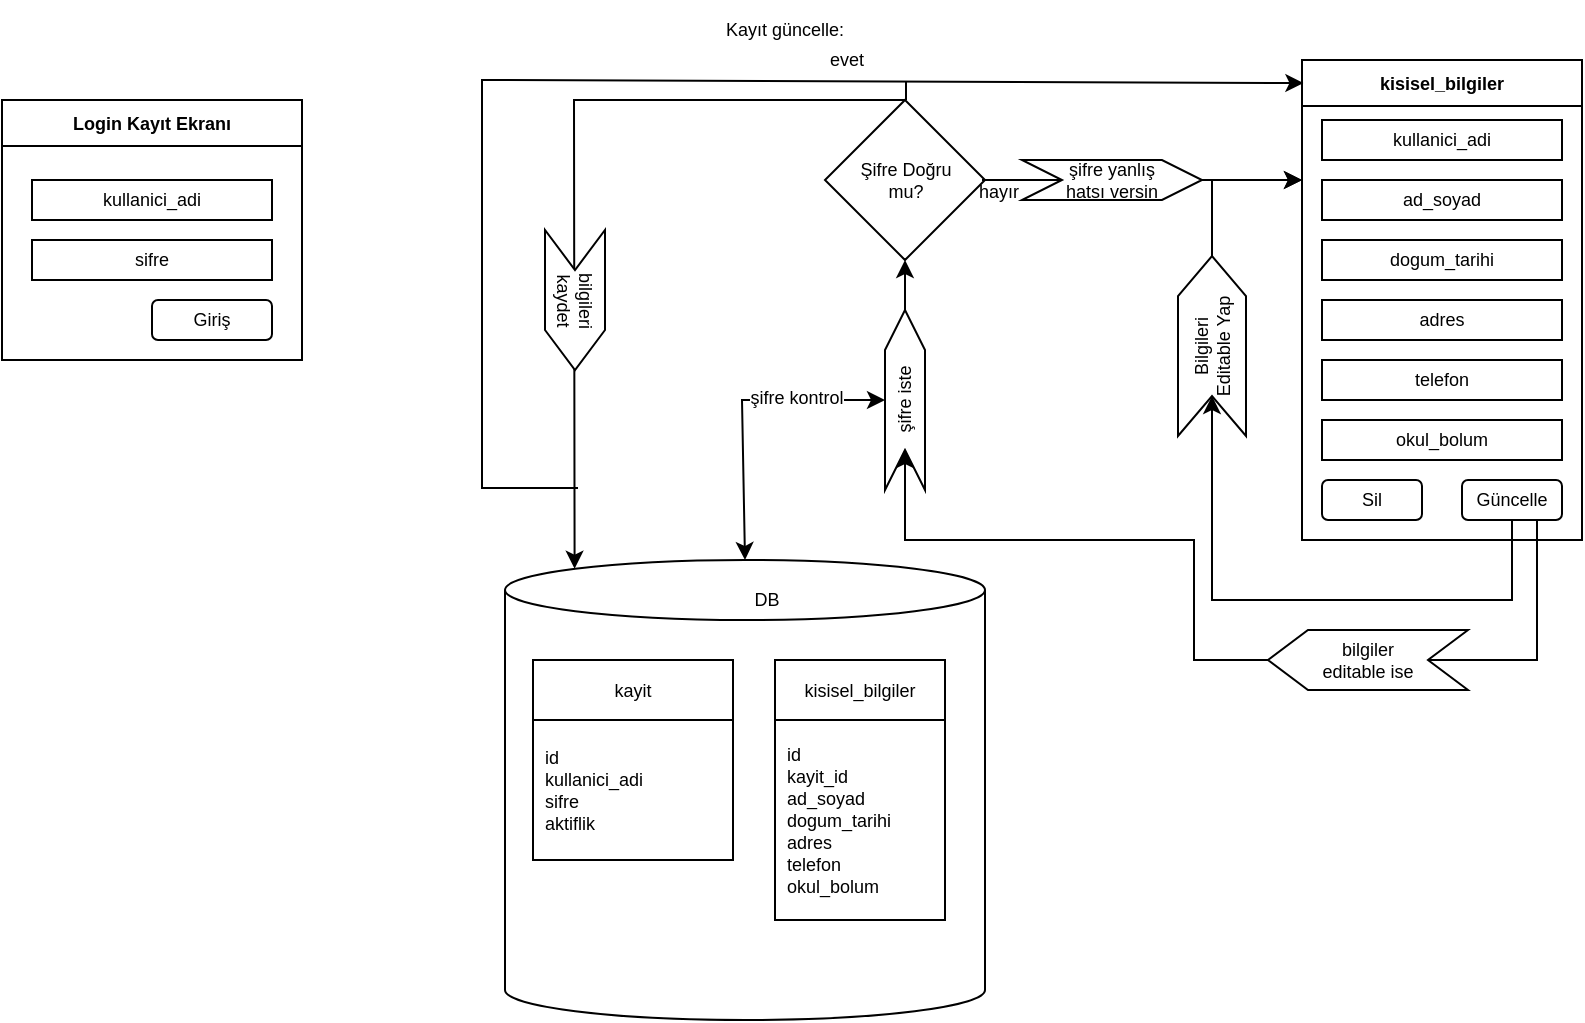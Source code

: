 <mxfile version="20.3.7" type="device"><diagram id="HKkrCmGYURDAKCjTh6zd" name="Page-1"><mxGraphModel dx="688" dy="346" grid="1" gridSize="10" guides="1" tooltips="1" connect="1" arrows="1" fold="1" page="1" pageScale="1" pageWidth="850" pageHeight="1100" math="0" shadow="0"><root><mxCell id="0"/><mxCell id="1" parent="0"/><mxCell id="K2vMObQOyReV38o3l-63-129" value="Login Kayıt Ekranı" style="swimlane;fontSize=9;" vertex="1" parent="1"><mxGeometry x="30" y="70" width="150" height="130" as="geometry"/></mxCell><mxCell id="K2vMObQOyReV38o3l-63-130" value="kullanici_adi" style="rounded=0;whiteSpace=wrap;html=1;fontSize=9;" vertex="1" parent="K2vMObQOyReV38o3l-63-129"><mxGeometry x="15" y="40" width="120" height="20" as="geometry"/></mxCell><mxCell id="K2vMObQOyReV38o3l-63-131" value="sifre" style="rounded=0;whiteSpace=wrap;html=1;fontSize=9;" vertex="1" parent="K2vMObQOyReV38o3l-63-129"><mxGeometry x="15" y="70" width="120" height="20" as="geometry"/></mxCell><mxCell id="K2vMObQOyReV38o3l-63-132" value="Giriş" style="rounded=1;whiteSpace=wrap;html=1;fontSize=9;" vertex="1" parent="K2vMObQOyReV38o3l-63-129"><mxGeometry x="75" y="100" width="60" height="20" as="geometry"/></mxCell><mxCell id="K2vMObQOyReV38o3l-63-133" value="" style="shape=cylinder3;whiteSpace=wrap;html=1;boundedLbl=1;backgroundOutline=1;size=15;fontSize=9;" vertex="1" parent="1"><mxGeometry x="281.5" y="300" width="240" height="230" as="geometry"/></mxCell><mxCell id="K2vMObQOyReV38o3l-63-134" value="kayit" style="swimlane;fontStyle=0;childLayout=stackLayout;horizontal=1;startSize=30;horizontalStack=0;resizeParent=1;resizeParentMax=0;resizeLast=0;collapsible=1;marginBottom=0;fontSize=9;" vertex="1" parent="1"><mxGeometry x="295.5" y="350" width="100" height="100" as="geometry"/></mxCell><mxCell id="K2vMObQOyReV38o3l-63-135" value="id&#10;kullanici_adi&#10;sifre&#10;aktiflik" style="text;strokeColor=none;fillColor=none;align=left;verticalAlign=middle;spacingLeft=4;spacingRight=4;overflow=hidden;points=[[0,0.5],[1,0.5]];portConstraint=eastwest;rotatable=0;fontSize=9;" vertex="1" parent="K2vMObQOyReV38o3l-63-134"><mxGeometry y="30" width="100" height="70" as="geometry"/></mxCell><mxCell id="K2vMObQOyReV38o3l-63-138" value="kisisel_bilgiler" style="swimlane;fontStyle=0;childLayout=stackLayout;horizontal=1;startSize=30;horizontalStack=0;resizeParent=1;resizeParentMax=0;resizeLast=0;collapsible=1;marginBottom=0;fontSize=9;" vertex="1" parent="1"><mxGeometry x="416.5" y="350" width="85" height="130" as="geometry"/></mxCell><mxCell id="K2vMObQOyReV38o3l-63-139" value="id&#10;kayit_id&#10;ad_soyad&#10;dogum_tarihi&#10;adres&#10;telefon&#10;okul_bolum" style="text;strokeColor=none;fillColor=none;align=left;verticalAlign=middle;spacingLeft=4;spacingRight=4;overflow=hidden;points=[[0,0.5],[1,0.5]];portConstraint=eastwest;rotatable=0;fontSize=9;" vertex="1" parent="K2vMObQOyReV38o3l-63-138"><mxGeometry y="30" width="85" height="100" as="geometry"/></mxCell><mxCell id="K2vMObQOyReV38o3l-63-150" value="Kayıt güncelle:" style="text;html=1;strokeColor=none;fillColor=none;align=center;verticalAlign=middle;whiteSpace=wrap;rounded=0;fontSize=9;" vertex="1" parent="1"><mxGeometry x="371.5" y="20" width="98.5" height="30" as="geometry"/></mxCell><mxCell id="K2vMObQOyReV38o3l-63-158" value="DB" style="text;html=1;align=center;verticalAlign=middle;resizable=0;points=[];autosize=1;strokeColor=none;fillColor=none;fontSize=9;" vertex="1" parent="1"><mxGeometry x="391.5" y="310" width="40" height="20" as="geometry"/></mxCell><mxCell id="K2vMObQOyReV38o3l-63-160" value="kisisel_bilgiler" style="swimlane;fontSize=9;" vertex="1" parent="1"><mxGeometry x="680" y="50" width="140" height="240" as="geometry"/></mxCell><mxCell id="K2vMObQOyReV38o3l-63-161" value="kullanici_adi" style="rounded=0;whiteSpace=wrap;html=1;fontSize=9;" vertex="1" parent="K2vMObQOyReV38o3l-63-160"><mxGeometry x="10" y="30" width="120" height="20" as="geometry"/></mxCell><mxCell id="K2vMObQOyReV38o3l-63-162" value="dogum_tarihi" style="rounded=0;whiteSpace=wrap;html=1;fontSize=9;" vertex="1" parent="K2vMObQOyReV38o3l-63-160"><mxGeometry x="10" y="90" width="120" height="20" as="geometry"/></mxCell><mxCell id="K2vMObQOyReV38o3l-63-163" value="adres" style="rounded=0;whiteSpace=wrap;html=1;fontSize=9;" vertex="1" parent="K2vMObQOyReV38o3l-63-160"><mxGeometry x="10" y="120" width="120" height="20" as="geometry"/></mxCell><mxCell id="K2vMObQOyReV38o3l-63-164" value="telefon" style="rounded=0;whiteSpace=wrap;html=1;fontSize=9;" vertex="1" parent="K2vMObQOyReV38o3l-63-160"><mxGeometry x="10" y="150" width="120" height="20" as="geometry"/></mxCell><mxCell id="K2vMObQOyReV38o3l-63-165" value="okul_bolum" style="rounded=0;whiteSpace=wrap;html=1;fontSize=9;" vertex="1" parent="K2vMObQOyReV38o3l-63-160"><mxGeometry x="10" y="180" width="120" height="20" as="geometry"/></mxCell><mxCell id="K2vMObQOyReV38o3l-63-166" value="ad_soyad" style="rounded=0;whiteSpace=wrap;html=1;fontSize=9;" vertex="1" parent="K2vMObQOyReV38o3l-63-160"><mxGeometry x="10" y="60" width="120" height="20" as="geometry"/></mxCell><mxCell id="K2vMObQOyReV38o3l-63-167" value="Güncelle" style="rounded=1;whiteSpace=wrap;html=1;fontSize=9;" vertex="1" parent="K2vMObQOyReV38o3l-63-160"><mxGeometry x="80" y="210" width="50" height="20" as="geometry"/></mxCell><mxCell id="K2vMObQOyReV38o3l-63-168" value="Sil" style="rounded=1;whiteSpace=wrap;html=1;fontSize=9;" vertex="1" parent="K2vMObQOyReV38o3l-63-160"><mxGeometry x="10" y="210" width="50" height="20" as="geometry"/></mxCell><mxCell id="K2vMObQOyReV38o3l-63-232" style="edgeStyle=orthogonalEdgeStyle;rounded=0;orthogonalLoop=1;jettySize=auto;html=1;fontSize=9;entryX=0.5;entryY=1;entryDx=0;entryDy=0;startArrow=none;" edge="1" parent="1" source="K2vMObQOyReV38o3l-63-235" target="K2vMObQOyReV38o3l-63-233"><mxGeometry relative="1" as="geometry"><mxPoint x="480" y="200" as="targetPoint"/></mxGeometry></mxCell><mxCell id="K2vMObQOyReV38o3l-63-239" style="edgeStyle=orthogonalEdgeStyle;rounded=0;orthogonalLoop=1;jettySize=auto;html=1;fontSize=9;startArrow=none;" edge="1" parent="1" source="K2vMObQOyReV38o3l-63-259"><mxGeometry relative="1" as="geometry"><mxPoint x="680" y="110" as="targetPoint"/><Array as="points"><mxPoint x="530" y="110"/><mxPoint x="530" y="110"/></Array></mxGeometry></mxCell><mxCell id="K2vMObQOyReV38o3l-63-233" value="Şifre Doğru&lt;br&gt;mu?" style="rhombus;whiteSpace=wrap;html=1;fontSize=9;" vertex="1" parent="1"><mxGeometry x="441.5" y="70" width="80" height="80" as="geometry"/></mxCell><mxCell id="K2vMObQOyReV38o3l-63-235" value="şifre iste" style="shape=step;perimeter=stepPerimeter;whiteSpace=wrap;html=1;fixedSize=1;fontSize=9;rotation=-90;" vertex="1" parent="1"><mxGeometry x="436.5" y="210" width="90" height="20" as="geometry"/></mxCell><mxCell id="K2vMObQOyReV38o3l-63-237" value="" style="endArrow=classic;startArrow=classic;html=1;rounded=0;fontSize=9;entryX=0.5;entryY=0;entryDx=0;entryDy=0;exitX=0.5;exitY=0;exitDx=0;exitDy=0;exitPerimeter=0;" edge="1" parent="1" source="K2vMObQOyReV38o3l-63-133" target="K2vMObQOyReV38o3l-63-235"><mxGeometry width="50" height="50" relative="1" as="geometry"><mxPoint x="420" y="280" as="sourcePoint"/><mxPoint x="490" y="200" as="targetPoint"/><Array as="points"><mxPoint x="400" y="220"/></Array></mxGeometry></mxCell><mxCell id="K2vMObQOyReV38o3l-63-243" value="şifre kontrol" style="edgeLabel;html=1;align=center;verticalAlign=middle;resizable=0;points=[];fontSize=9;" vertex="1" connectable="0" parent="K2vMObQOyReV38o3l-63-237"><mxGeometry x="0.413" y="1" relative="1" as="geometry"><mxPoint as="offset"/></mxGeometry></mxCell><mxCell id="K2vMObQOyReV38o3l-63-240" value="hayır" style="text;html=1;align=center;verticalAlign=middle;resizable=0;points=[];autosize=1;strokeColor=none;fillColor=none;fontSize=9;" vertex="1" parent="1"><mxGeometry x="508" y="106" width="40" height="20" as="geometry"/></mxCell><mxCell id="K2vMObQOyReV38o3l-63-250" style="edgeStyle=orthogonalEdgeStyle;rounded=0;orthogonalLoop=1;jettySize=auto;html=1;entryX=0;entryY=0.25;entryDx=0;entryDy=0;fontSize=9;exitX=1;exitY=0.5;exitDx=0;exitDy=0;" edge="1" parent="1" source="K2vMObQOyReV38o3l-63-244" target="K2vMObQOyReV38o3l-63-160"><mxGeometry relative="1" as="geometry"/></mxCell><mxCell id="K2vMObQOyReV38o3l-63-244" value="Bilgileri &lt;br&gt;Editable Yap" style="shape=step;perimeter=stepPerimeter;whiteSpace=wrap;html=1;fixedSize=1;fontSize=9;rotation=-90;" vertex="1" parent="1"><mxGeometry x="590" y="176" width="90" height="34" as="geometry"/></mxCell><mxCell id="K2vMObQOyReV38o3l-63-246" value="evet" style="text;html=1;align=center;verticalAlign=middle;resizable=0;points=[];autosize=1;strokeColor=none;fillColor=none;fontSize=9;" vertex="1" parent="1"><mxGeometry x="431.5" y="40" width="40" height="20" as="geometry"/></mxCell><mxCell id="K2vMObQOyReV38o3l-63-251" style="edgeStyle=orthogonalEdgeStyle;rounded=0;orthogonalLoop=1;jettySize=auto;html=1;entryX=0;entryY=0.5;entryDx=0;entryDy=0;fontSize=9;" edge="1" parent="1" source="K2vMObQOyReV38o3l-63-167" target="K2vMObQOyReV38o3l-63-244"><mxGeometry relative="1" as="geometry"><Array as="points"><mxPoint x="785" y="320"/><mxPoint x="635" y="320"/></Array></mxGeometry></mxCell><mxCell id="K2vMObQOyReV38o3l-63-252" style="edgeStyle=orthogonalEdgeStyle;rounded=0;orthogonalLoop=1;jettySize=auto;html=1;exitX=0.75;exitY=1;exitDx=0;exitDy=0;entryX=0;entryY=0.5;entryDx=0;entryDy=0;fontSize=9;" edge="1" parent="1" source="K2vMObQOyReV38o3l-63-167" target="K2vMObQOyReV38o3l-63-235"><mxGeometry relative="1" as="geometry"><Array as="points"><mxPoint x="798" y="350"/><mxPoint x="626" y="350"/><mxPoint x="626" y="290"/><mxPoint x="482" y="290"/></Array></mxGeometry></mxCell><mxCell id="K2vMObQOyReV38o3l-63-253" value="bilgiler &lt;br&gt;editable ise" style="shape=step;perimeter=stepPerimeter;fixedSize=1;fontSize=9;rotation=0;whiteSpace=wrap;html=1;direction=west;" vertex="1" parent="1"><mxGeometry x="663" y="335" width="100" height="30" as="geometry"/></mxCell><mxCell id="K2vMObQOyReV38o3l-63-254" value="" style="endArrow=classic;html=1;rounded=0;fontSize=9;exitX=0.5;exitY=0;exitDx=0;exitDy=0;entryX=0.145;entryY=0;entryDx=0;entryDy=4.35;entryPerimeter=0;" edge="1" parent="1" source="K2vMObQOyReV38o3l-63-233" target="K2vMObQOyReV38o3l-63-133"><mxGeometry width="50" height="50" relative="1" as="geometry"><mxPoint x="330" y="120" as="sourcePoint"/><mxPoint x="380" y="70" as="targetPoint"/><Array as="points"><mxPoint x="316" y="70"/></Array></mxGeometry></mxCell><mxCell id="K2vMObQOyReV38o3l-63-255" value="" style="endArrow=classic;html=1;rounded=0;fontSize=9;entryX=0.005;entryY=0.048;entryDx=0;entryDy=0;entryPerimeter=0;" edge="1" parent="1" target="K2vMObQOyReV38o3l-63-160"><mxGeometry width="50" height="50" relative="1" as="geometry"><mxPoint x="318" y="264" as="sourcePoint"/><mxPoint x="570" y="10" as="targetPoint"/><Array as="points"><mxPoint x="270" y="264"/><mxPoint x="270" y="60"/></Array></mxGeometry></mxCell><mxCell id="K2vMObQOyReV38o3l-63-256" value="bilgileri&lt;br&gt;kaydet" style="shape=step;perimeter=stepPerimeter;whiteSpace=wrap;html=1;fixedSize=1;fontSize=9;rotation=90;" vertex="1" parent="1"><mxGeometry x="281.5" y="155" width="70" height="30" as="geometry"/></mxCell><mxCell id="K2vMObQOyReV38o3l-63-258" value="" style="endArrow=none;html=1;rounded=0;fontSize=9;" edge="1" parent="1"><mxGeometry width="50" height="50" relative="1" as="geometry"><mxPoint x="482" y="70" as="sourcePoint"/><mxPoint x="482" y="61" as="targetPoint"/></mxGeometry></mxCell><mxCell id="K2vMObQOyReV38o3l-63-259" value="şifre yanlış&lt;br&gt;hatsı versin" style="shape=step;perimeter=stepPerimeter;whiteSpace=wrap;html=1;fixedSize=1;fontSize=9;" vertex="1" parent="1"><mxGeometry x="540" y="100" width="90" height="20" as="geometry"/></mxCell><mxCell id="K2vMObQOyReV38o3l-63-260" value="" style="edgeStyle=orthogonalEdgeStyle;rounded=0;orthogonalLoop=1;jettySize=auto;html=1;fontSize=9;endArrow=none;" edge="1" parent="1" source="K2vMObQOyReV38o3l-63-233" target="K2vMObQOyReV38o3l-63-259"><mxGeometry relative="1" as="geometry"><mxPoint x="680" y="110" as="targetPoint"/><mxPoint x="521.5" y="110" as="sourcePoint"/><Array as="points"/></mxGeometry></mxCell></root></mxGraphModel></diagram></mxfile>